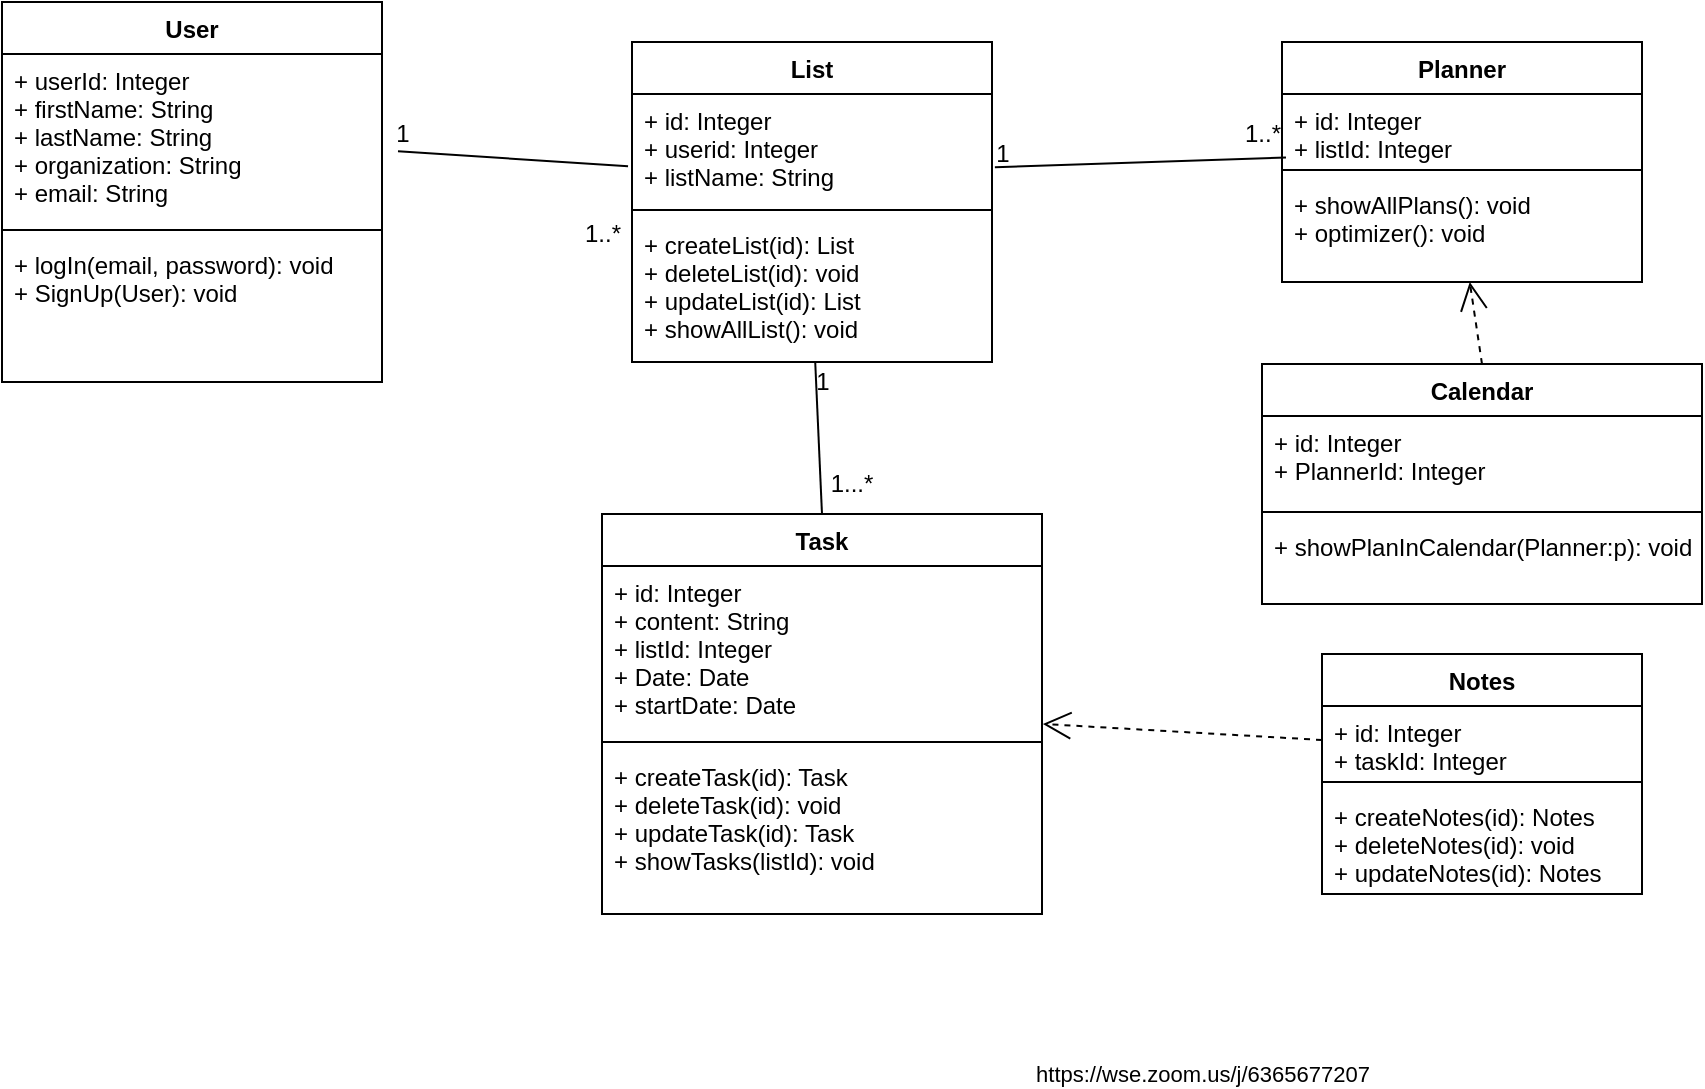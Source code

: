 <mxfile version="15.5.4" type="onedrive"><diagram id="UgKe9eE1gbJCxGa5Hhhg" name="Page-1"><mxGraphModel dx="1888" dy="2747" grid="1" gridSize="10" guides="1" tooltips="1" connect="1" arrows="1" fold="1" page="1" pageScale="1" pageWidth="850" pageHeight="1100" math="0" shadow="0"><root><mxCell id="0"/><mxCell id="1" parent="0"/><mxCell id="30rRAQiKWTvd2oFYCDDy-1" value="User" style="swimlane;fontStyle=1;align=center;verticalAlign=top;childLayout=stackLayout;horizontal=1;startSize=26;horizontalStack=0;resizeParent=1;resizeParentMax=0;resizeLast=0;collapsible=1;marginBottom=0;hachureGap=4;pointerEvents=0;" parent="1" vertex="1"><mxGeometry x="-130" y="-1246" width="190" height="190" as="geometry"/></mxCell><mxCell id="30rRAQiKWTvd2oFYCDDy-2" value="+ userId: Integer&#10;+ firstName: String&#10;+ lastName: String&#10;+ organization: String&#10;+ email: String" style="text;strokeColor=none;fillColor=none;align=left;verticalAlign=top;spacingLeft=4;spacingRight=4;overflow=hidden;rotatable=0;points=[[0,0.5],[1,0.5]];portConstraint=eastwest;" parent="30rRAQiKWTvd2oFYCDDy-1" vertex="1"><mxGeometry y="26" width="190" height="84" as="geometry"/></mxCell><mxCell id="30rRAQiKWTvd2oFYCDDy-3" value="" style="line;strokeWidth=1;fillColor=none;align=left;verticalAlign=middle;spacingTop=-1;spacingLeft=3;spacingRight=3;rotatable=0;labelPosition=right;points=[];portConstraint=eastwest;" parent="30rRAQiKWTvd2oFYCDDy-1" vertex="1"><mxGeometry y="110" width="190" height="8" as="geometry"/></mxCell><mxCell id="30rRAQiKWTvd2oFYCDDy-4" value="+ logIn(email, password): void&#10;+ SignUp(User): void" style="text;strokeColor=none;fillColor=none;align=left;verticalAlign=top;spacingLeft=4;spacingRight=4;overflow=hidden;rotatable=0;points=[[0,0.5],[1,0.5]];portConstraint=eastwest;" parent="30rRAQiKWTvd2oFYCDDy-1" vertex="1"><mxGeometry y="118" width="190" height="72" as="geometry"/></mxCell><mxCell id="30rRAQiKWTvd2oFYCDDy-5" value="List" style="swimlane;fontStyle=1;align=center;verticalAlign=top;childLayout=stackLayout;horizontal=1;startSize=26;horizontalStack=0;resizeParent=1;resizeParentMax=0;resizeLast=0;collapsible=1;marginBottom=0;hachureGap=4;pointerEvents=0;" parent="1" vertex="1"><mxGeometry x="185" y="-1226" width="180" height="160" as="geometry"/></mxCell><mxCell id="30rRAQiKWTvd2oFYCDDy-6" value="+ id: Integer&#10;+ userid: Integer&#10;+ listName: String" style="text;strokeColor=none;fillColor=none;align=left;verticalAlign=top;spacingLeft=4;spacingRight=4;overflow=hidden;rotatable=0;points=[[0,0.5],[1,0.5]];portConstraint=eastwest;" parent="30rRAQiKWTvd2oFYCDDy-5" vertex="1"><mxGeometry y="26" width="180" height="54" as="geometry"/></mxCell><mxCell id="30rRAQiKWTvd2oFYCDDy-7" value="" style="line;strokeWidth=1;fillColor=none;align=left;verticalAlign=middle;spacingTop=-1;spacingLeft=3;spacingRight=3;rotatable=0;labelPosition=right;points=[];portConstraint=eastwest;" parent="30rRAQiKWTvd2oFYCDDy-5" vertex="1"><mxGeometry y="80" width="180" height="8" as="geometry"/></mxCell><mxCell id="30rRAQiKWTvd2oFYCDDy-8" value="+ createList(id): List&#10;+ deleteList(id): void&#10;+ updateList(id): List&#10;+ showAllList(): void&#10;" style="text;strokeColor=none;fillColor=none;align=left;verticalAlign=top;spacingLeft=4;spacingRight=4;overflow=hidden;rotatable=0;points=[[0,0.5],[1,0.5]];portConstraint=eastwest;" parent="30rRAQiKWTvd2oFYCDDy-5" vertex="1"><mxGeometry y="88" width="180" height="72" as="geometry"/></mxCell><mxCell id="30rRAQiKWTvd2oFYCDDy-9" value="" style="endArrow=none;html=1;startSize=14;endSize=14;sourcePerimeterSpacing=8;targetPerimeterSpacing=8;entryX=-0.011;entryY=0.668;entryDx=0;entryDy=0;entryPerimeter=0;" parent="1" source="30rRAQiKWTvd2oFYCDDy-2" target="30rRAQiKWTvd2oFYCDDy-6" edge="1"><mxGeometry width="50" height="50" relative="1" as="geometry"><mxPoint x="120" y="-990" as="sourcePoint"/><mxPoint x="170" y="-1040" as="targetPoint"/></mxGeometry></mxCell><mxCell id="30rRAQiKWTvd2oFYCDDy-10" value="1" style="text;html=1;align=center;verticalAlign=middle;resizable=0;points=[];autosize=1;strokeColor=none;fillColor=none;" parent="1" vertex="1"><mxGeometry x="60" y="-1190" width="20" height="20" as="geometry"/></mxCell><mxCell id="30rRAQiKWTvd2oFYCDDy-11" value="1..*" style="text;html=1;align=center;verticalAlign=middle;resizable=0;points=[];autosize=1;strokeColor=none;fillColor=none;" parent="1" vertex="1"><mxGeometry x="155" y="-1140" width="30" height="20" as="geometry"/></mxCell><mxCell id="30rRAQiKWTvd2oFYCDDy-16" value="Task" style="swimlane;fontStyle=1;align=center;verticalAlign=top;childLayout=stackLayout;horizontal=1;startSize=26;horizontalStack=0;resizeParent=1;resizeParentMax=0;resizeLast=0;collapsible=1;marginBottom=0;hachureGap=4;pointerEvents=0;" parent="1" vertex="1"><mxGeometry x="170" y="-990" width="220" height="200" as="geometry"/></mxCell><mxCell id="30rRAQiKWTvd2oFYCDDy-17" value="+ id: Integer&#10;+ content: String&#10;+ listId: Integer&#10;+ Date: Date&#10;+ startDate: Date&#10;" style="text;strokeColor=none;fillColor=none;align=left;verticalAlign=top;spacingLeft=4;spacingRight=4;overflow=hidden;rotatable=0;points=[[0,0.5],[1,0.5]];portConstraint=eastwest;" parent="30rRAQiKWTvd2oFYCDDy-16" vertex="1"><mxGeometry y="26" width="220" height="84" as="geometry"/></mxCell><mxCell id="30rRAQiKWTvd2oFYCDDy-18" value="" style="line;strokeWidth=1;fillColor=none;align=left;verticalAlign=middle;spacingTop=-1;spacingLeft=3;spacingRight=3;rotatable=0;labelPosition=right;points=[];portConstraint=eastwest;" parent="30rRAQiKWTvd2oFYCDDy-16" vertex="1"><mxGeometry y="110" width="220" height="8" as="geometry"/></mxCell><mxCell id="30rRAQiKWTvd2oFYCDDy-19" value="+ createTask(id): Task&#10;+ deleteTask(id): void&#10;+ updateTask(id): Task&#10;+ showTasks(listId): void&#10;" style="text;strokeColor=none;fillColor=none;align=left;verticalAlign=top;spacingLeft=4;spacingRight=4;overflow=hidden;rotatable=0;points=[[0,0.5],[1,0.5]];portConstraint=eastwest;" parent="30rRAQiKWTvd2oFYCDDy-16" vertex="1"><mxGeometry y="118" width="220" height="82" as="geometry"/></mxCell><mxCell id="30rRAQiKWTvd2oFYCDDy-28" value="Calendar" style="swimlane;fontStyle=1;align=center;verticalAlign=top;childLayout=stackLayout;horizontal=1;startSize=26;horizontalStack=0;resizeParent=1;resizeParentMax=0;resizeLast=0;collapsible=1;marginBottom=0;hachureGap=4;pointerEvents=0;" parent="1" vertex="1"><mxGeometry x="500" y="-1065" width="220" height="120" as="geometry"/></mxCell><mxCell id="30rRAQiKWTvd2oFYCDDy-29" value="+ id: Integer&#10;+ PlannerId: Integer" style="text;strokeColor=none;fillColor=none;align=left;verticalAlign=top;spacingLeft=4;spacingRight=4;overflow=hidden;rotatable=0;points=[[0,0.5],[1,0.5]];portConstraint=eastwest;" parent="30rRAQiKWTvd2oFYCDDy-28" vertex="1"><mxGeometry y="26" width="220" height="44" as="geometry"/></mxCell><mxCell id="30rRAQiKWTvd2oFYCDDy-30" value="" style="line;strokeWidth=1;fillColor=none;align=left;verticalAlign=middle;spacingTop=-1;spacingLeft=3;spacingRight=3;rotatable=0;labelPosition=right;points=[];portConstraint=eastwest;" parent="30rRAQiKWTvd2oFYCDDy-28" vertex="1"><mxGeometry y="70" width="220" height="8" as="geometry"/></mxCell><mxCell id="30rRAQiKWTvd2oFYCDDy-31" value="+ showPlanInCalendar(Planner:p): void " style="text;strokeColor=none;fillColor=none;align=left;verticalAlign=top;spacingLeft=4;spacingRight=4;overflow=hidden;rotatable=0;points=[[0,0.5],[1,0.5]];portConstraint=eastwest;" parent="30rRAQiKWTvd2oFYCDDy-28" vertex="1"><mxGeometry y="78" width="220" height="42" as="geometry"/></mxCell><mxCell id="30rRAQiKWTvd2oFYCDDy-32" value="Notes" style="swimlane;fontStyle=1;align=center;verticalAlign=top;childLayout=stackLayout;horizontal=1;startSize=26;horizontalStack=0;resizeParent=1;resizeParentMax=0;resizeLast=0;collapsible=1;marginBottom=0;hachureGap=4;pointerEvents=0;" parent="1" vertex="1"><mxGeometry x="530" y="-920" width="160" height="120" as="geometry"/></mxCell><mxCell id="30rRAQiKWTvd2oFYCDDy-33" value="+ id: Integer&#10;+ taskId: Integer" style="text;strokeColor=none;fillColor=none;align=left;verticalAlign=top;spacingLeft=4;spacingRight=4;overflow=hidden;rotatable=0;points=[[0,0.5],[1,0.5]];portConstraint=eastwest;" parent="30rRAQiKWTvd2oFYCDDy-32" vertex="1"><mxGeometry y="26" width="160" height="34" as="geometry"/></mxCell><mxCell id="30rRAQiKWTvd2oFYCDDy-34" value="" style="line;strokeWidth=1;fillColor=none;align=left;verticalAlign=middle;spacingTop=-1;spacingLeft=3;spacingRight=3;rotatable=0;labelPosition=right;points=[];portConstraint=eastwest;" parent="30rRAQiKWTvd2oFYCDDy-32" vertex="1"><mxGeometry y="60" width="160" height="8" as="geometry"/></mxCell><mxCell id="30rRAQiKWTvd2oFYCDDy-35" value="+ createNotes(id): Notes&#10;+ deleteNotes(id): void&#10;+ updateNotes(id): Notes" style="text;strokeColor=none;fillColor=none;align=left;verticalAlign=top;spacingLeft=4;spacingRight=4;overflow=hidden;rotatable=0;points=[[0,0.5],[1,0.5]];portConstraint=eastwest;" parent="30rRAQiKWTvd2oFYCDDy-32" vertex="1"><mxGeometry y="68" width="160" height="52" as="geometry"/></mxCell><mxCell id="30rRAQiKWTvd2oFYCDDy-36" value="Planner" style="swimlane;fontStyle=1;align=center;verticalAlign=top;childLayout=stackLayout;horizontal=1;startSize=26;horizontalStack=0;resizeParent=1;resizeParentMax=0;resizeLast=0;collapsible=1;marginBottom=0;hachureGap=4;pointerEvents=0;" parent="1" vertex="1"><mxGeometry x="510" y="-1226" width="180" height="120" as="geometry"/></mxCell><mxCell id="30rRAQiKWTvd2oFYCDDy-37" value="+ id: Integer&#10;+ listId: Integer" style="text;strokeColor=none;fillColor=none;align=left;verticalAlign=top;spacingLeft=4;spacingRight=4;overflow=hidden;rotatable=0;points=[[0,0.5],[1,0.5]];portConstraint=eastwest;" parent="30rRAQiKWTvd2oFYCDDy-36" vertex="1"><mxGeometry y="26" width="180" height="34" as="geometry"/></mxCell><mxCell id="30rRAQiKWTvd2oFYCDDy-38" value="" style="line;strokeWidth=1;fillColor=none;align=left;verticalAlign=middle;spacingTop=-1;spacingLeft=3;spacingRight=3;rotatable=0;labelPosition=right;points=[];portConstraint=eastwest;" parent="30rRAQiKWTvd2oFYCDDy-36" vertex="1"><mxGeometry y="60" width="180" height="8" as="geometry"/></mxCell><mxCell id="30rRAQiKWTvd2oFYCDDy-39" value="+ showAllPlans(): void&#10;+ optimizer(): void" style="text;strokeColor=none;fillColor=none;align=left;verticalAlign=top;spacingLeft=4;spacingRight=4;overflow=hidden;rotatable=0;points=[[0,0.5],[1,0.5]];portConstraint=eastwest;" parent="30rRAQiKWTvd2oFYCDDy-36" vertex="1"><mxGeometry y="68" width="180" height="52" as="geometry"/></mxCell><mxCell id="kgrpsN7jtu3erg_4io90-1" value="" style="endArrow=none;html=1;rounded=0;exitX=0.5;exitY=0;exitDx=0;exitDy=0;" edge="1" parent="1" source="30rRAQiKWTvd2oFYCDDy-16" target="30rRAQiKWTvd2oFYCDDy-8"><mxGeometry width="50" height="50" relative="1" as="geometry"><mxPoint x="260" y="-990" as="sourcePoint"/><mxPoint x="310" y="-1040" as="targetPoint"/></mxGeometry></mxCell><mxCell id="kgrpsN7jtu3erg_4io90-2" value="1" style="text;html=1;align=center;verticalAlign=middle;resizable=0;points=[];autosize=1;strokeColor=none;fillColor=none;" vertex="1" parent="1"><mxGeometry x="270" y="-1066" width="20" height="20" as="geometry"/></mxCell><mxCell id="kgrpsN7jtu3erg_4io90-3" value="1...*" style="text;html=1;strokeColor=none;fillColor=none;align=center;verticalAlign=middle;whiteSpace=wrap;rounded=0;" vertex="1" parent="1"><mxGeometry x="280" y="-1020" width="30" height="30" as="geometry"/></mxCell><UserObject label="https://wse.zoom.us/j/6365677207" link="https://wse.zoom.us/j/6365677207" id="kgrpsN7jtu3erg_4io90-4"><mxCell style="endArrow=open;endSize=12;dashed=1;html=1;rounded=0;entryX=1.002;entryY=0.94;entryDx=0;entryDy=0;entryPerimeter=0;exitX=0;exitY=0.5;exitDx=0;exitDy=0;" edge="1" parent="1" source="30rRAQiKWTvd2oFYCDDy-33" target="30rRAQiKWTvd2oFYCDDy-17"><mxGeometry x="-0.28" y="170" width="160" relative="1" as="geometry"><mxPoint x="370" y="-930" as="sourcePoint"/><mxPoint x="530" y="-930" as="targetPoint"/><mxPoint as="offset"/></mxGeometry></mxCell></UserObject><mxCell id="kgrpsN7jtu3erg_4io90-7" value="" style="endArrow=open;endSize=12;dashed=1;html=1;rounded=0;exitX=0.5;exitY=0;exitDx=0;exitDy=0;" edge="1" parent="1" source="30rRAQiKWTvd2oFYCDDy-28" target="30rRAQiKWTvd2oFYCDDy-39"><mxGeometry x="-0.733" y="-132" width="160" relative="1" as="geometry"><mxPoint x="280" y="-1020" as="sourcePoint"/><mxPoint x="440" y="-1020" as="targetPoint"/><mxPoint as="offset"/></mxGeometry></mxCell><mxCell id="kgrpsN7jtu3erg_4io90-8" value="" style="endArrow=none;html=1;rounded=0;exitX=1.008;exitY=0.678;exitDx=0;exitDy=0;exitPerimeter=0;entryX=0.011;entryY=0.935;entryDx=0;entryDy=0;entryPerimeter=0;" edge="1" parent="1" source="30rRAQiKWTvd2oFYCDDy-6" target="30rRAQiKWTvd2oFYCDDy-37"><mxGeometry width="50" height="50" relative="1" as="geometry"><mxPoint x="330" y="-990" as="sourcePoint"/><mxPoint x="380" y="-1040" as="targetPoint"/></mxGeometry></mxCell><mxCell id="kgrpsN7jtu3erg_4io90-9" value="1" style="text;html=1;align=center;verticalAlign=middle;resizable=0;points=[];autosize=1;strokeColor=none;fillColor=none;" vertex="1" parent="1"><mxGeometry x="360" y="-1180" width="20" height="20" as="geometry"/></mxCell><mxCell id="kgrpsN7jtu3erg_4io90-10" value="1..*" style="text;html=1;align=center;verticalAlign=middle;resizable=0;points=[];autosize=1;strokeColor=none;fillColor=none;" vertex="1" parent="1"><mxGeometry x="485" y="-1190" width="30" height="20" as="geometry"/></mxCell></root></mxGraphModel></diagram></mxfile>